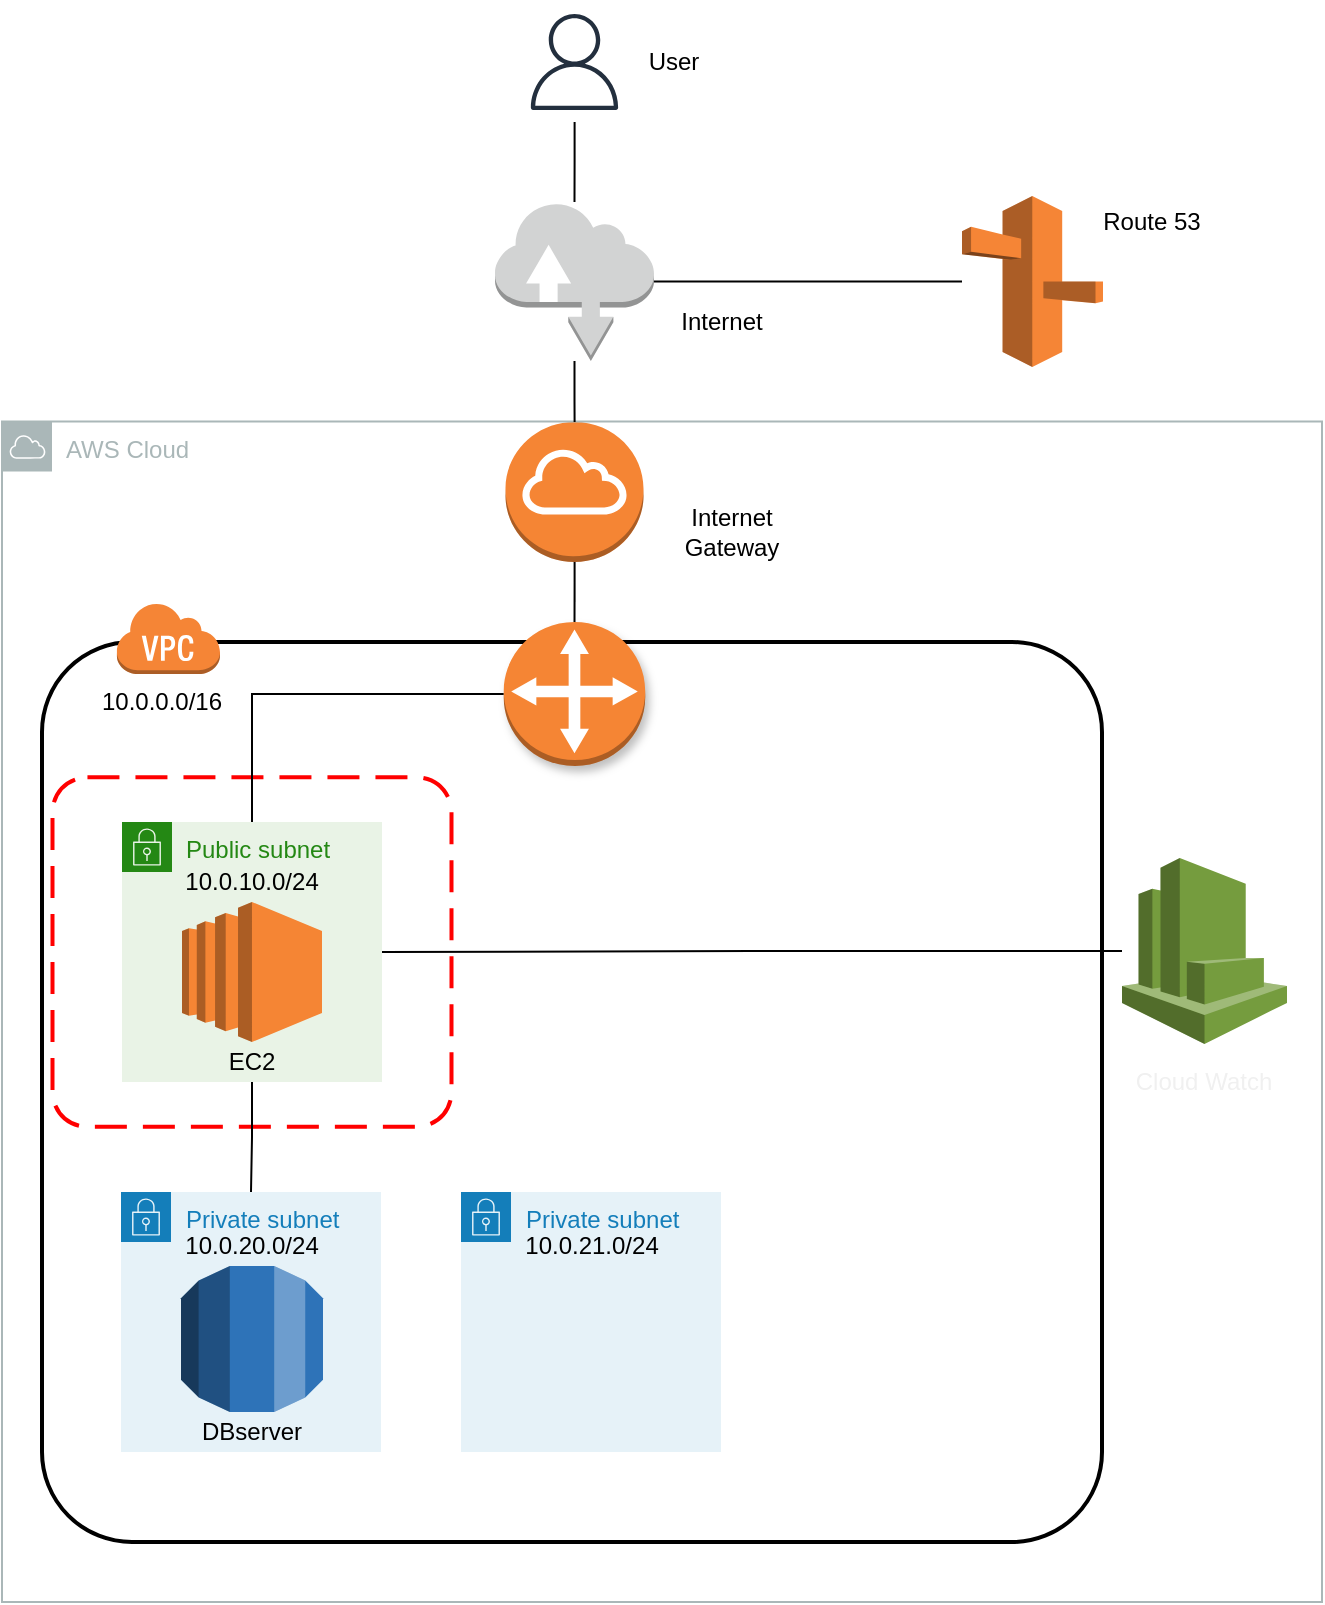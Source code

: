<mxfile version="14.2.4" type="embed">
    <diagram id="YvW4CTSegaseKI0gzRGl" name="ページ1">
        <mxGraphModel dx="2080" dy="1597" grid="1" gridSize="10" guides="1" tooltips="1" connect="1" arrows="1" fold="1" page="1" pageScale="1" pageWidth="850" pageHeight="1100" math="0" shadow="0">
            <root>
                <mxCell id="0"/>
                <mxCell id="1" parent="0"/>
                <mxCell id="11" value="" style="rounded=1;arcSize=10;dashed=0;fillColor=none;gradientColor=none;strokeWidth=2;" vertex="1" parent="1">
                    <mxGeometry x="170" y="320" width="530" height="450" as="geometry"/>
                </mxCell>
                <mxCell id="69" value="" style="group" vertex="1" connectable="0" parent="1">
                    <mxGeometry x="195" y="300" width="200" height="221" as="geometry"/>
                </mxCell>
                <mxCell id="12" value="" style="dashed=0;html=1;shape=mxgraph.aws3.virtual_private_cloud;fillColor=#F58536;gradientColor=none;dashed=0;" vertex="1" parent="69">
                    <mxGeometry x="12" width="52" height="36" as="geometry"/>
                </mxCell>
                <mxCell id="9" style="edgeStyle=orthogonalEdgeStyle;rounded=0;orthogonalLoop=1;jettySize=auto;html=1;endArrow=none;endFill=0;" edge="1" parent="1" source="4">
                    <mxGeometry relative="1" as="geometry">
                        <mxPoint x="436.25" y="100" as="targetPoint"/>
                    </mxGeometry>
                </mxCell>
                <mxCell id="4" value="" style="outlineConnect=0;fontColor=#232F3E;gradientColor=none;strokeColor=#232F3E;fillColor=#ffffff;dashed=0;verticalLabelPosition=bottom;verticalAlign=top;align=center;html=1;fontSize=12;fontStyle=0;aspect=fixed;shape=mxgraph.aws4.resourceIcon;resIcon=mxgraph.aws4.user;" vertex="1" parent="1">
                    <mxGeometry x="406.25" width="60" height="60" as="geometry"/>
                </mxCell>
                <mxCell id="6" value="" style="outlineConnect=0;dashed=0;verticalLabelPosition=bottom;verticalAlign=top;align=center;html=1;shape=mxgraph.aws3.route_53;fillColor=#F58536;gradientColor=none;" vertex="1" parent="1">
                    <mxGeometry x="630" y="97" width="70.5" height="85.5" as="geometry"/>
                </mxCell>
                <mxCell id="67" style="edgeStyle=orthogonalEdgeStyle;rounded=0;orthogonalLoop=1;jettySize=auto;html=1;entryX=0.5;entryY=0;entryDx=0;entryDy=0;entryPerimeter=0;endArrow=none;endFill=0;" edge="1" parent="1" source="7" target="66">
                    <mxGeometry relative="1" as="geometry"/>
                </mxCell>
                <mxCell id="7" value="" style="outlineConnect=0;dashed=0;verticalLabelPosition=bottom;verticalAlign=top;align=center;html=1;shape=mxgraph.aws3.internet_gateway;fillColor=#F58534;gradientColor=none;" vertex="1" parent="1">
                    <mxGeometry x="401.75" y="210" width="69" height="70" as="geometry"/>
                </mxCell>
                <mxCell id="15" value="AWS Cloud" style="outlineConnect=0;gradientColor=none;html=1;whiteSpace=wrap;fontSize=12;fontStyle=0;shape=mxgraph.aws4.group;grIcon=mxgraph.aws4.group_aws_cloud;strokeColor=#AAB7B8;fillColor=none;verticalAlign=top;align=left;spacingLeft=30;fontColor=#AAB7B8;dashed=0;" vertex="1" parent="1">
                    <mxGeometry x="150" y="209.75" width="660" height="590.25" as="geometry"/>
                </mxCell>
                <mxCell id="76" style="edgeStyle=orthogonalEdgeStyle;rounded=0;orthogonalLoop=1;jettySize=auto;html=1;endArrow=none;endFill=0;" edge="1" parent="1" source="16" target="20">
                    <mxGeometry relative="1" as="geometry"/>
                </mxCell>
                <mxCell id="16" value="" style="outlineConnect=0;dashed=0;verticalLabelPosition=bottom;verticalAlign=top;align=center;html=1;shape=mxgraph.aws3.cloudwatch;fillColor=#759C3E;gradientColor=none;" vertex="1" parent="1">
                    <mxGeometry x="710" y="428" width="82.5" height="93" as="geometry"/>
                </mxCell>
                <mxCell id="30" style="edgeStyle=orthogonalEdgeStyle;rounded=0;orthogonalLoop=1;jettySize=auto;html=1;endArrow=none;endFill=0;" edge="1" parent="1" source="24" target="7">
                    <mxGeometry relative="1" as="geometry"/>
                </mxCell>
                <mxCell id="32" style="edgeStyle=orthogonalEdgeStyle;rounded=0;orthogonalLoop=1;jettySize=auto;html=1;endArrow=none;endFill=0;" edge="1" parent="1" source="24" target="6">
                    <mxGeometry relative="1" as="geometry"/>
                </mxCell>
                <mxCell id="24" value="" style="outlineConnect=0;dashed=0;verticalLabelPosition=bottom;verticalAlign=top;align=center;html=1;shape=mxgraph.aws3.internet;fillColor=#D2D3D3;gradientColor=none;" vertex="1" parent="1">
                    <mxGeometry x="396.5" y="100" width="79.5" height="79.5" as="geometry"/>
                </mxCell>
                <mxCell id="25" value="" style="group" vertex="1" connectable="0" parent="1">
                    <mxGeometry x="420" y="310" width="130" height="130" as="geometry"/>
                </mxCell>
                <mxCell id="41" value="" style="group" vertex="1" connectable="0" parent="25">
                    <mxGeometry x="-210.5" y="285" width="130" height="130" as="geometry"/>
                </mxCell>
                <mxCell id="19" value="Private subnet" style="points=[[0,0],[0.25,0],[0.5,0],[0.75,0],[1,0],[1,0.25],[1,0.5],[1,0.75],[1,1],[0.75,1],[0.5,1],[0.25,1],[0,1],[0,0.75],[0,0.5],[0,0.25]];outlineConnect=0;gradientColor=none;html=1;whiteSpace=wrap;fontSize=12;fontStyle=0;shape=mxgraph.aws4.group;grIcon=mxgraph.aws4.group_security_group;grStroke=0;strokeColor=#147EBA;fillColor=#E6F2F8;verticalAlign=top;align=left;spacingLeft=30;fontColor=#147EBA;dashed=0;" vertex="1" parent="41">
                    <mxGeometry width="130" height="130" as="geometry"/>
                </mxCell>
                <mxCell id="23" value="" style="outlineConnect=0;dashed=0;verticalLabelPosition=bottom;verticalAlign=top;align=center;html=1;shape=mxgraph.aws3.rds;fillColor=#2E73B8;gradientColor=none;" vertex="1" parent="41">
                    <mxGeometry x="30" y="37" width="71" height="73" as="geometry"/>
                </mxCell>
                <mxCell id="39" value="&lt;font color=&quot;#000000&quot;&gt;10.0.20.0/24&lt;br&gt;&lt;/font&gt;" style="text;html=1;strokeColor=none;fillColor=none;align=center;verticalAlign=middle;whiteSpace=wrap;rounded=0;" vertex="1" parent="41">
                    <mxGeometry x="45" y="17" width="40" height="20" as="geometry"/>
                </mxCell>
                <mxCell id="40" value="&lt;font color=&quot;#000000&quot;&gt;DBserver&lt;/font&gt;" style="text;html=1;strokeColor=none;fillColor=none;align=center;verticalAlign=middle;whiteSpace=wrap;rounded=0;" vertex="1" parent="41">
                    <mxGeometry x="45" y="110" width="40" height="20" as="geometry"/>
                </mxCell>
                <mxCell id="26" value="" style="group;shadow=1;" vertex="1" connectable="0" parent="1">
                    <mxGeometry x="210" y="410" width="164.75" height="164.75" as="geometry"/>
                </mxCell>
                <mxCell id="20" value="Public subnet" style="points=[[0,0],[0.25,0],[0.5,0],[0.75,0],[1,0],[1,0.25],[1,0.5],[1,0.75],[1,1],[0.75,1],[0.5,1],[0.25,1],[0,1],[0,0.75],[0,0.5],[0,0.25]];outlineConnect=0;gradientColor=none;html=1;whiteSpace=wrap;fontSize=12;fontStyle=0;shape=mxgraph.aws4.group;grIcon=mxgraph.aws4.group_security_group;grStroke=0;strokeColor=#248814;fillColor=#E9F3E6;verticalAlign=top;align=left;spacingLeft=30;fontColor=#248814;dashed=0;" vertex="1" parent="26">
                    <mxGeometry width="130" height="130" as="geometry"/>
                </mxCell>
                <mxCell id="21" value="" style="outlineConnect=0;dashed=0;verticalLabelPosition=bottom;verticalAlign=top;align=center;html=1;shape=mxgraph.aws3.ec2;fillColor=#F58534;gradientColor=none;" vertex="1" parent="26">
                    <mxGeometry x="30" y="40" width="70" height="70" as="geometry"/>
                </mxCell>
                <mxCell id="55" value="&lt;font color=&quot;#000000&quot;&gt;10.0.10.0/24&lt;br&gt;&lt;/font&gt;" style="text;html=1;strokeColor=none;fillColor=none;align=center;verticalAlign=middle;whiteSpace=wrap;rounded=0;" vertex="1" parent="26">
                    <mxGeometry x="45.0" y="20" width="40" height="20" as="geometry"/>
                </mxCell>
                <mxCell id="63" value="&lt;font color=&quot;#000000&quot;&gt;EC2&lt;br&gt;&lt;/font&gt;" style="text;html=1;strokeColor=none;fillColor=none;align=center;verticalAlign=middle;whiteSpace=wrap;rounded=0;" vertex="1" parent="26">
                    <mxGeometry x="45" y="110" width="40" height="20" as="geometry"/>
                </mxCell>
                <mxCell id="34" value="" style="rounded=1;arcSize=10;dashed=1;strokeColor=#ff0000;fillColor=none;gradientColor=none;dashPattern=8 4;strokeWidth=2;" vertex="1" parent="26">
                    <mxGeometry x="-34.75" y="-22.37" width="199.5" height="174.75" as="geometry"/>
                </mxCell>
                <mxCell id="27" value="User" style="text;html=1;strokeColor=none;fillColor=none;align=center;verticalAlign=middle;whiteSpace=wrap;rounded=0;" vertex="1" parent="1">
                    <mxGeometry x="466.25" y="20" width="40" height="20" as="geometry"/>
                </mxCell>
                <mxCell id="28" value="Internet" style="text;html=1;strokeColor=none;fillColor=none;align=center;verticalAlign=middle;whiteSpace=wrap;rounded=0;" vertex="1" parent="1">
                    <mxGeometry x="490" y="150" width="40" height="20" as="geometry"/>
                </mxCell>
                <mxCell id="29" value="Internet　Gateway" style="text;html=1;strokeColor=none;fillColor=none;align=center;verticalAlign=middle;whiteSpace=wrap;rounded=0;" vertex="1" parent="1">
                    <mxGeometry x="480" y="248" width="70" height="34" as="geometry"/>
                </mxCell>
                <mxCell id="33" value="Route 53" style="text;html=1;strokeColor=none;fillColor=none;align=center;verticalAlign=middle;whiteSpace=wrap;rounded=0;" vertex="1" parent="1">
                    <mxGeometry x="690" y="100" width="70" height="20" as="geometry"/>
                </mxCell>
                <mxCell id="64" value="&lt;font&gt;ap-northeast-1a&lt;br&gt;&lt;/font&gt;" style="text;html=1;strokeColor=none;fillColor=none;align=center;verticalAlign=middle;whiteSpace=wrap;rounded=0;fontColor=#FFFFFF;" vertex="1" parent="1">
                    <mxGeometry x="225" y="730" width="100" height="20" as="geometry"/>
                </mxCell>
                <mxCell id="65" value="&lt;font&gt;ap-northeast-1c&lt;br&gt;&lt;/font&gt;" style="text;html=1;strokeColor=none;fillColor=none;align=center;verticalAlign=middle;whiteSpace=wrap;rounded=0;fontColor=#FFFFFF;" vertex="1" parent="1">
                    <mxGeometry x="396.5" y="730" width="100" height="20" as="geometry"/>
                </mxCell>
                <mxCell id="73" style="edgeStyle=orthogonalEdgeStyle;rounded=0;orthogonalLoop=1;jettySize=auto;html=1;endArrow=none;endFill=0;" edge="1" parent="1" source="66" target="20">
                    <mxGeometry relative="1" as="geometry"/>
                </mxCell>
                <mxCell id="66" value="" style="outlineConnect=0;dashed=0;verticalLabelPosition=bottom;verticalAlign=top;align=center;html=1;shape=mxgraph.aws3.customer_gateway;fillColor=#F58534;gradientColor=none;shadow=1;strokeColor=#F0F0F0;" vertex="1" parent="1">
                    <mxGeometry x="400.88" y="310" width="70.75" height="72" as="geometry"/>
                </mxCell>
                <mxCell id="74" style="edgeStyle=orthogonalEdgeStyle;rounded=0;orthogonalLoop=1;jettySize=auto;html=1;endArrow=none;endFill=0;" edge="1" parent="1" source="20" target="19">
                    <mxGeometry relative="1" as="geometry"/>
                </mxCell>
                <mxCell id="75" value="&lt;font color=&quot;#000000&quot;&gt;10.0.0.0/16&lt;br&gt;&lt;/font&gt;" style="text;html=1;strokeColor=none;fillColor=none;align=center;verticalAlign=middle;whiteSpace=wrap;rounded=0;" vertex="1" parent="1">
                    <mxGeometry x="180" y="340" width="100" height="20" as="geometry"/>
                </mxCell>
                <mxCell id="77" value="&lt;font&gt;Cloud Watch&lt;br&gt;&lt;/font&gt;" style="text;html=1;align=center;verticalAlign=middle;whiteSpace=wrap;rounded=0;fontColor=#F0F0F0;" vertex="1" parent="1">
                    <mxGeometry x="701.25" y="530" width="100" height="20" as="geometry"/>
                </mxCell>
                <mxCell id="78" value="" style="group" vertex="1" connectable="0" parent="1">
                    <mxGeometry x="590" y="310" width="130" height="130" as="geometry"/>
                </mxCell>
                <mxCell id="79" value="" style="group" vertex="1" connectable="0" parent="78">
                    <mxGeometry x="-210.5" y="285" width="130" height="130" as="geometry"/>
                </mxCell>
                <mxCell id="80" value="Private subnet" style="points=[[0,0],[0.25,0],[0.5,0],[0.75,0],[1,0],[1,0.25],[1,0.5],[1,0.75],[1,1],[0.75,1],[0.5,1],[0.25,1],[0,1],[0,0.75],[0,0.5],[0,0.25]];outlineConnect=0;gradientColor=none;html=1;whiteSpace=wrap;fontSize=12;fontStyle=0;shape=mxgraph.aws4.group;grIcon=mxgraph.aws4.group_security_group;grStroke=0;strokeColor=#147EBA;fillColor=#E6F2F8;verticalAlign=top;align=left;spacingLeft=30;fontColor=#147EBA;dashed=0;" vertex="1" parent="79">
                    <mxGeometry width="130" height="130" as="geometry"/>
                </mxCell>
                <mxCell id="82" value="&lt;font color=&quot;#000000&quot;&gt;10.0.21.0/24&lt;br&gt;&lt;/font&gt;" style="text;html=1;strokeColor=none;fillColor=none;align=center;verticalAlign=middle;whiteSpace=wrap;rounded=0;" vertex="1" parent="79">
                    <mxGeometry x="45" y="17" width="40" height="20" as="geometry"/>
                </mxCell>
            </root>
        </mxGraphModel>
    </diagram>
</mxfile>